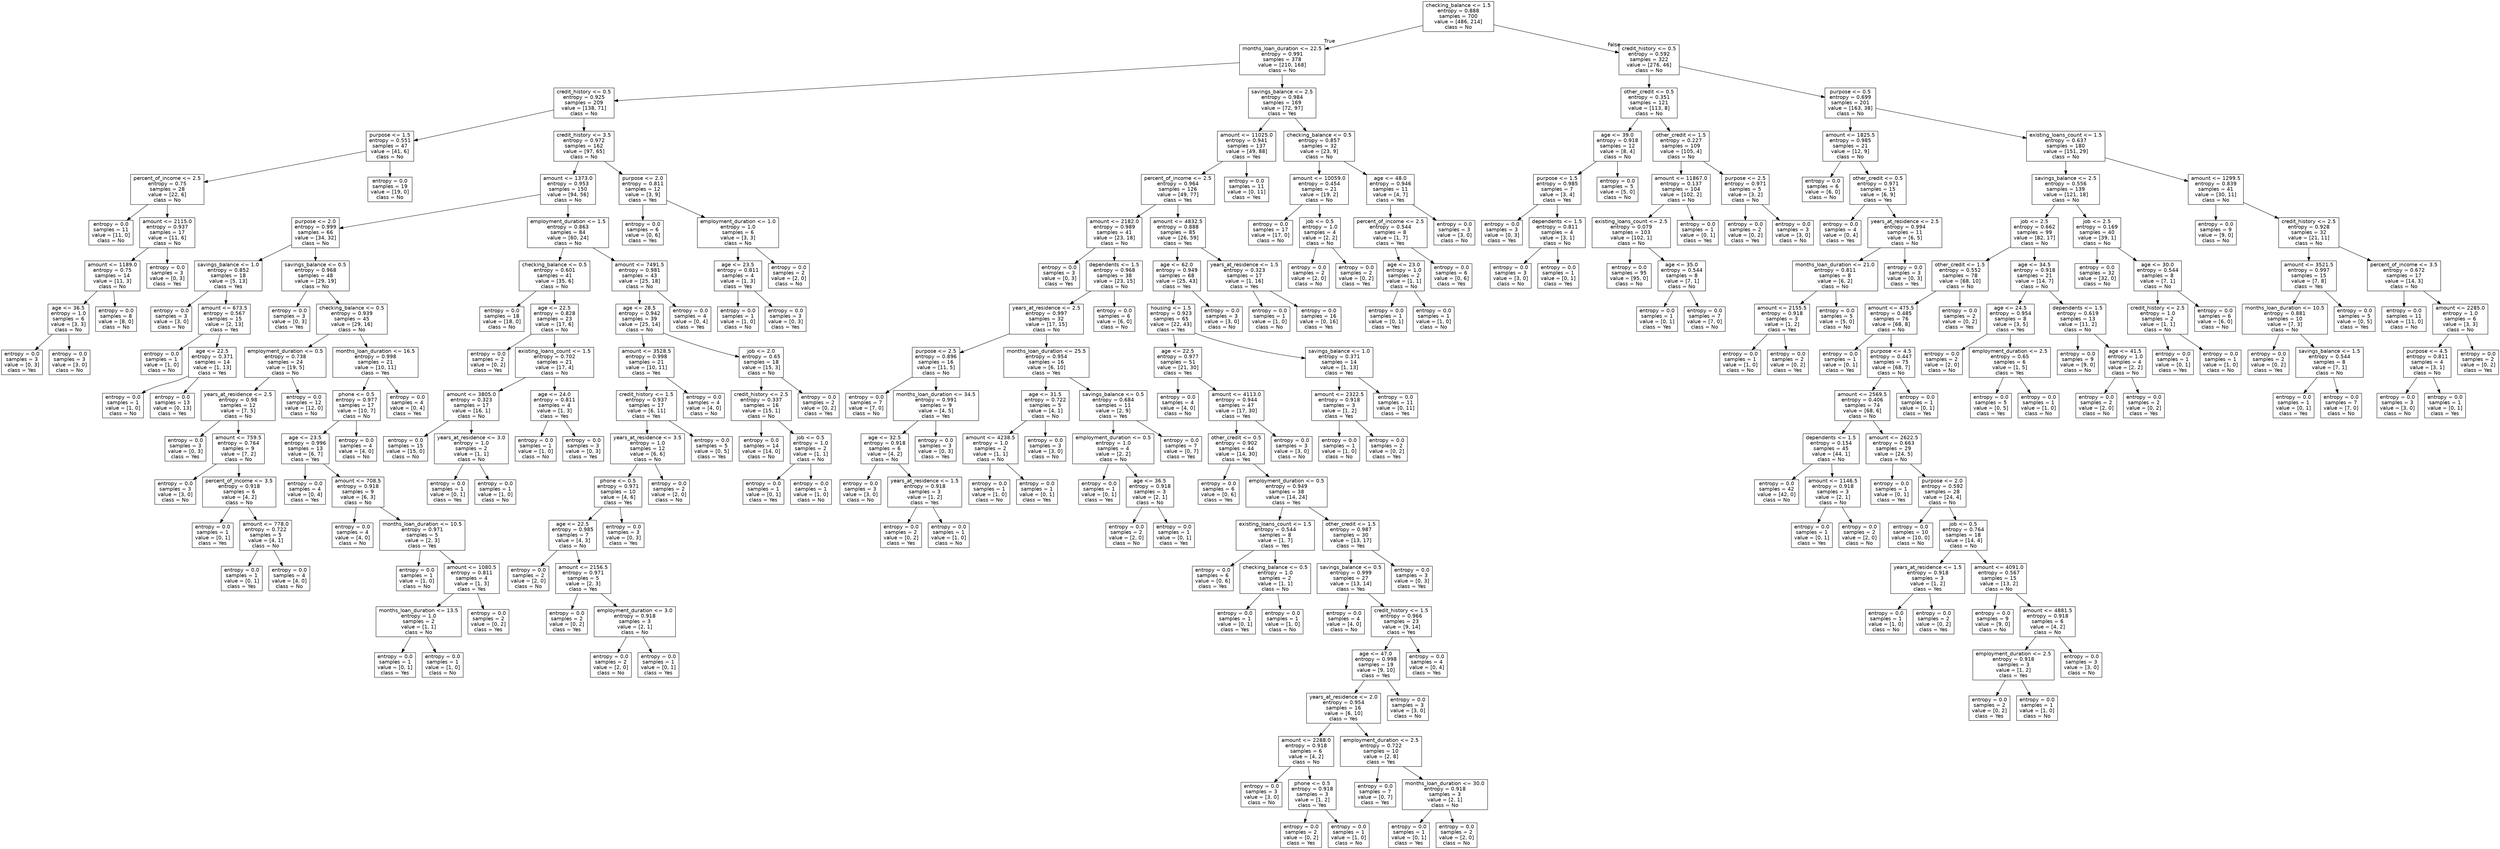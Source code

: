 digraph Tree {
node [shape=box, fontname="helvetica"] ;
edge [fontname="helvetica"] ;
0 [label="checking_balance <= 1.5\nentropy = 0.888\nsamples = 700\nvalue = [486, 214]\nclass = No"] ;
1 [label="months_loan_duration <= 22.5\nentropy = 0.991\nsamples = 378\nvalue = [210, 168]\nclass = No"] ;
0 -> 1 [labeldistance=2.5, labelangle=45, headlabel="True"] ;
2 [label="credit_history <= 0.5\nentropy = 0.925\nsamples = 209\nvalue = [138, 71]\nclass = No"] ;
1 -> 2 ;
3 [label="purpose <= 1.5\nentropy = 0.551\nsamples = 47\nvalue = [41, 6]\nclass = No"] ;
2 -> 3 ;
4 [label="percent_of_income <= 2.5\nentropy = 0.75\nsamples = 28\nvalue = [22, 6]\nclass = No"] ;
3 -> 4 ;
5 [label="entropy = 0.0\nsamples = 11\nvalue = [11, 0]\nclass = No"] ;
4 -> 5 ;
6 [label="amount <= 2115.0\nentropy = 0.937\nsamples = 17\nvalue = [11, 6]\nclass = No"] ;
4 -> 6 ;
7 [label="amount <= 1189.0\nentropy = 0.75\nsamples = 14\nvalue = [11, 3]\nclass = No"] ;
6 -> 7 ;
8 [label="age <= 36.5\nentropy = 1.0\nsamples = 6\nvalue = [3, 3]\nclass = No"] ;
7 -> 8 ;
9 [label="entropy = 0.0\nsamples = 3\nvalue = [0, 3]\nclass = Yes"] ;
8 -> 9 ;
10 [label="entropy = 0.0\nsamples = 3\nvalue = [3, 0]\nclass = No"] ;
8 -> 10 ;
11 [label="entropy = 0.0\nsamples = 8\nvalue = [8, 0]\nclass = No"] ;
7 -> 11 ;
12 [label="entropy = 0.0\nsamples = 3\nvalue = [0, 3]\nclass = Yes"] ;
6 -> 12 ;
13 [label="entropy = 0.0\nsamples = 19\nvalue = [19, 0]\nclass = No"] ;
3 -> 13 ;
14 [label="credit_history <= 3.5\nentropy = 0.972\nsamples = 162\nvalue = [97, 65]\nclass = No"] ;
2 -> 14 ;
15 [label="amount <= 1373.0\nentropy = 0.953\nsamples = 150\nvalue = [94, 56]\nclass = No"] ;
14 -> 15 ;
16 [label="purpose <= 2.0\nentropy = 0.999\nsamples = 66\nvalue = [34, 32]\nclass = No"] ;
15 -> 16 ;
17 [label="savings_balance <= 1.0\nentropy = 0.852\nsamples = 18\nvalue = [5, 13]\nclass = Yes"] ;
16 -> 17 ;
18 [label="entropy = 0.0\nsamples = 3\nvalue = [3, 0]\nclass = No"] ;
17 -> 18 ;
19 [label="amount <= 673.5\nentropy = 0.567\nsamples = 15\nvalue = [2, 13]\nclass = Yes"] ;
17 -> 19 ;
20 [label="entropy = 0.0\nsamples = 1\nvalue = [1, 0]\nclass = No"] ;
19 -> 20 ;
21 [label="age <= 22.5\nentropy = 0.371\nsamples = 14\nvalue = [1, 13]\nclass = Yes"] ;
19 -> 21 ;
22 [label="entropy = 0.0\nsamples = 1\nvalue = [1, 0]\nclass = No"] ;
21 -> 22 ;
23 [label="entropy = 0.0\nsamples = 13\nvalue = [0, 13]\nclass = Yes"] ;
21 -> 23 ;
24 [label="savings_balance <= 0.5\nentropy = 0.968\nsamples = 48\nvalue = [29, 19]\nclass = No"] ;
16 -> 24 ;
25 [label="entropy = 0.0\nsamples = 3\nvalue = [0, 3]\nclass = Yes"] ;
24 -> 25 ;
26 [label="checking_balance <= 0.5\nentropy = 0.939\nsamples = 45\nvalue = [29, 16]\nclass = No"] ;
24 -> 26 ;
27 [label="employment_duration <= 0.5\nentropy = 0.738\nsamples = 24\nvalue = [19, 5]\nclass = No"] ;
26 -> 27 ;
28 [label="years_at_residence <= 2.5\nentropy = 0.98\nsamples = 12\nvalue = [7, 5]\nclass = No"] ;
27 -> 28 ;
29 [label="entropy = 0.0\nsamples = 3\nvalue = [0, 3]\nclass = Yes"] ;
28 -> 29 ;
30 [label="amount <= 759.5\nentropy = 0.764\nsamples = 9\nvalue = [7, 2]\nclass = No"] ;
28 -> 30 ;
31 [label="entropy = 0.0\nsamples = 3\nvalue = [3, 0]\nclass = No"] ;
30 -> 31 ;
32 [label="percent_of_income <= 3.5\nentropy = 0.918\nsamples = 6\nvalue = [4, 2]\nclass = No"] ;
30 -> 32 ;
33 [label="entropy = 0.0\nsamples = 1\nvalue = [0, 1]\nclass = Yes"] ;
32 -> 33 ;
34 [label="amount <= 778.0\nentropy = 0.722\nsamples = 5\nvalue = [4, 1]\nclass = No"] ;
32 -> 34 ;
35 [label="entropy = 0.0\nsamples = 1\nvalue = [0, 1]\nclass = Yes"] ;
34 -> 35 ;
36 [label="entropy = 0.0\nsamples = 4\nvalue = [4, 0]\nclass = No"] ;
34 -> 36 ;
37 [label="entropy = 0.0\nsamples = 12\nvalue = [12, 0]\nclass = No"] ;
27 -> 37 ;
38 [label="months_loan_duration <= 16.5\nentropy = 0.998\nsamples = 21\nvalue = [10, 11]\nclass = Yes"] ;
26 -> 38 ;
39 [label="phone <= 0.5\nentropy = 0.977\nsamples = 17\nvalue = [10, 7]\nclass = No"] ;
38 -> 39 ;
40 [label="age <= 23.5\nentropy = 0.996\nsamples = 13\nvalue = [6, 7]\nclass = Yes"] ;
39 -> 40 ;
41 [label="entropy = 0.0\nsamples = 4\nvalue = [0, 4]\nclass = Yes"] ;
40 -> 41 ;
42 [label="amount <= 708.5\nentropy = 0.918\nsamples = 9\nvalue = [6, 3]\nclass = No"] ;
40 -> 42 ;
43 [label="entropy = 0.0\nsamples = 4\nvalue = [4, 0]\nclass = No"] ;
42 -> 43 ;
44 [label="months_loan_duration <= 10.5\nentropy = 0.971\nsamples = 5\nvalue = [2, 3]\nclass = Yes"] ;
42 -> 44 ;
45 [label="entropy = 0.0\nsamples = 1\nvalue = [1, 0]\nclass = No"] ;
44 -> 45 ;
46 [label="amount <= 1080.5\nentropy = 0.811\nsamples = 4\nvalue = [1, 3]\nclass = Yes"] ;
44 -> 46 ;
47 [label="months_loan_duration <= 13.5\nentropy = 1.0\nsamples = 2\nvalue = [1, 1]\nclass = No"] ;
46 -> 47 ;
48 [label="entropy = 0.0\nsamples = 1\nvalue = [0, 1]\nclass = Yes"] ;
47 -> 48 ;
49 [label="entropy = 0.0\nsamples = 1\nvalue = [1, 0]\nclass = No"] ;
47 -> 49 ;
50 [label="entropy = 0.0\nsamples = 2\nvalue = [0, 2]\nclass = Yes"] ;
46 -> 50 ;
51 [label="entropy = 0.0\nsamples = 4\nvalue = [4, 0]\nclass = No"] ;
39 -> 51 ;
52 [label="entropy = 0.0\nsamples = 4\nvalue = [0, 4]\nclass = Yes"] ;
38 -> 52 ;
53 [label="employment_duration <= 1.5\nentropy = 0.863\nsamples = 84\nvalue = [60, 24]\nclass = No"] ;
15 -> 53 ;
54 [label="checking_balance <= 0.5\nentropy = 0.601\nsamples = 41\nvalue = [35, 6]\nclass = No"] ;
53 -> 54 ;
55 [label="entropy = 0.0\nsamples = 18\nvalue = [18, 0]\nclass = No"] ;
54 -> 55 ;
56 [label="age <= 22.5\nentropy = 0.828\nsamples = 23\nvalue = [17, 6]\nclass = No"] ;
54 -> 56 ;
57 [label="entropy = 0.0\nsamples = 2\nvalue = [0, 2]\nclass = Yes"] ;
56 -> 57 ;
58 [label="existing_loans_count <= 1.5\nentropy = 0.702\nsamples = 21\nvalue = [17, 4]\nclass = No"] ;
56 -> 58 ;
59 [label="amount <= 3805.0\nentropy = 0.323\nsamples = 17\nvalue = [16, 1]\nclass = No"] ;
58 -> 59 ;
60 [label="entropy = 0.0\nsamples = 15\nvalue = [15, 0]\nclass = No"] ;
59 -> 60 ;
61 [label="years_at_residence <= 3.0\nentropy = 1.0\nsamples = 2\nvalue = [1, 1]\nclass = No"] ;
59 -> 61 ;
62 [label="entropy = 0.0\nsamples = 1\nvalue = [0, 1]\nclass = Yes"] ;
61 -> 62 ;
63 [label="entropy = 0.0\nsamples = 1\nvalue = [1, 0]\nclass = No"] ;
61 -> 63 ;
64 [label="age <= 24.0\nentropy = 0.811\nsamples = 4\nvalue = [1, 3]\nclass = Yes"] ;
58 -> 64 ;
65 [label="entropy = 0.0\nsamples = 1\nvalue = [1, 0]\nclass = No"] ;
64 -> 65 ;
66 [label="entropy = 0.0\nsamples = 3\nvalue = [0, 3]\nclass = Yes"] ;
64 -> 66 ;
67 [label="amount <= 7491.5\nentropy = 0.981\nsamples = 43\nvalue = [25, 18]\nclass = No"] ;
53 -> 67 ;
68 [label="age <= 28.5\nentropy = 0.942\nsamples = 39\nvalue = [25, 14]\nclass = No"] ;
67 -> 68 ;
69 [label="amount <= 3528.5\nentropy = 0.998\nsamples = 21\nvalue = [10, 11]\nclass = Yes"] ;
68 -> 69 ;
70 [label="credit_history <= 1.5\nentropy = 0.937\nsamples = 17\nvalue = [6, 11]\nclass = Yes"] ;
69 -> 70 ;
71 [label="years_at_residence <= 3.5\nentropy = 1.0\nsamples = 12\nvalue = [6, 6]\nclass = No"] ;
70 -> 71 ;
72 [label="phone <= 0.5\nentropy = 0.971\nsamples = 10\nvalue = [4, 6]\nclass = Yes"] ;
71 -> 72 ;
73 [label="age <= 22.5\nentropy = 0.985\nsamples = 7\nvalue = [4, 3]\nclass = No"] ;
72 -> 73 ;
74 [label="entropy = 0.0\nsamples = 2\nvalue = [2, 0]\nclass = No"] ;
73 -> 74 ;
75 [label="amount <= 2156.5\nentropy = 0.971\nsamples = 5\nvalue = [2, 3]\nclass = Yes"] ;
73 -> 75 ;
76 [label="entropy = 0.0\nsamples = 2\nvalue = [0, 2]\nclass = Yes"] ;
75 -> 76 ;
77 [label="employment_duration <= 3.0\nentropy = 0.918\nsamples = 3\nvalue = [2, 1]\nclass = No"] ;
75 -> 77 ;
78 [label="entropy = 0.0\nsamples = 2\nvalue = [2, 0]\nclass = No"] ;
77 -> 78 ;
79 [label="entropy = 0.0\nsamples = 1\nvalue = [0, 1]\nclass = Yes"] ;
77 -> 79 ;
80 [label="entropy = 0.0\nsamples = 3\nvalue = [0, 3]\nclass = Yes"] ;
72 -> 80 ;
81 [label="entropy = 0.0\nsamples = 2\nvalue = [2, 0]\nclass = No"] ;
71 -> 81 ;
82 [label="entropy = 0.0\nsamples = 5\nvalue = [0, 5]\nclass = Yes"] ;
70 -> 82 ;
83 [label="entropy = 0.0\nsamples = 4\nvalue = [4, 0]\nclass = No"] ;
69 -> 83 ;
84 [label="job <= 2.0\nentropy = 0.65\nsamples = 18\nvalue = [15, 3]\nclass = No"] ;
68 -> 84 ;
85 [label="credit_history <= 2.5\nentropy = 0.337\nsamples = 16\nvalue = [15, 1]\nclass = No"] ;
84 -> 85 ;
86 [label="entropy = 0.0\nsamples = 14\nvalue = [14, 0]\nclass = No"] ;
85 -> 86 ;
87 [label="job <= 0.5\nentropy = 1.0\nsamples = 2\nvalue = [1, 1]\nclass = No"] ;
85 -> 87 ;
88 [label="entropy = 0.0\nsamples = 1\nvalue = [0, 1]\nclass = Yes"] ;
87 -> 88 ;
89 [label="entropy = 0.0\nsamples = 1\nvalue = [1, 0]\nclass = No"] ;
87 -> 89 ;
90 [label="entropy = 0.0\nsamples = 2\nvalue = [0, 2]\nclass = Yes"] ;
84 -> 90 ;
91 [label="entropy = 0.0\nsamples = 4\nvalue = [0, 4]\nclass = Yes"] ;
67 -> 91 ;
92 [label="purpose <= 2.0\nentropy = 0.811\nsamples = 12\nvalue = [3, 9]\nclass = Yes"] ;
14 -> 92 ;
93 [label="entropy = 0.0\nsamples = 6\nvalue = [0, 6]\nclass = Yes"] ;
92 -> 93 ;
94 [label="employment_duration <= 1.0\nentropy = 1.0\nsamples = 6\nvalue = [3, 3]\nclass = No"] ;
92 -> 94 ;
95 [label="age <= 23.5\nentropy = 0.811\nsamples = 4\nvalue = [1, 3]\nclass = Yes"] ;
94 -> 95 ;
96 [label="entropy = 0.0\nsamples = 1\nvalue = [1, 0]\nclass = No"] ;
95 -> 96 ;
97 [label="entropy = 0.0\nsamples = 3\nvalue = [0, 3]\nclass = Yes"] ;
95 -> 97 ;
98 [label="entropy = 0.0\nsamples = 2\nvalue = [2, 0]\nclass = No"] ;
94 -> 98 ;
99 [label="savings_balance <= 2.5\nentropy = 0.984\nsamples = 169\nvalue = [72, 97]\nclass = Yes"] ;
1 -> 99 ;
100 [label="amount <= 11025.0\nentropy = 0.941\nsamples = 137\nvalue = [49, 88]\nclass = Yes"] ;
99 -> 100 ;
101 [label="percent_of_income <= 2.5\nentropy = 0.964\nsamples = 126\nvalue = [49, 77]\nclass = Yes"] ;
100 -> 101 ;
102 [label="amount <= 2182.0\nentropy = 0.989\nsamples = 41\nvalue = [23, 18]\nclass = No"] ;
101 -> 102 ;
103 [label="entropy = 0.0\nsamples = 3\nvalue = [0, 3]\nclass = Yes"] ;
102 -> 103 ;
104 [label="dependents <= 1.5\nentropy = 0.968\nsamples = 38\nvalue = [23, 15]\nclass = No"] ;
102 -> 104 ;
105 [label="years_at_residence <= 2.5\nentropy = 0.997\nsamples = 32\nvalue = [17, 15]\nclass = No"] ;
104 -> 105 ;
106 [label="purpose <= 2.5\nentropy = 0.896\nsamples = 16\nvalue = [11, 5]\nclass = No"] ;
105 -> 106 ;
107 [label="entropy = 0.0\nsamples = 7\nvalue = [7, 0]\nclass = No"] ;
106 -> 107 ;
108 [label="months_loan_duration <= 34.5\nentropy = 0.991\nsamples = 9\nvalue = [4, 5]\nclass = Yes"] ;
106 -> 108 ;
109 [label="age <= 32.5\nentropy = 0.918\nsamples = 6\nvalue = [4, 2]\nclass = No"] ;
108 -> 109 ;
110 [label="entropy = 0.0\nsamples = 3\nvalue = [3, 0]\nclass = No"] ;
109 -> 110 ;
111 [label="years_at_residence <= 1.5\nentropy = 0.918\nsamples = 3\nvalue = [1, 2]\nclass = Yes"] ;
109 -> 111 ;
112 [label="entropy = 0.0\nsamples = 2\nvalue = [0, 2]\nclass = Yes"] ;
111 -> 112 ;
113 [label="entropy = 0.0\nsamples = 1\nvalue = [1, 0]\nclass = No"] ;
111 -> 113 ;
114 [label="entropy = 0.0\nsamples = 3\nvalue = [0, 3]\nclass = Yes"] ;
108 -> 114 ;
115 [label="months_loan_duration <= 25.5\nentropy = 0.954\nsamples = 16\nvalue = [6, 10]\nclass = Yes"] ;
105 -> 115 ;
116 [label="age <= 31.5\nentropy = 0.722\nsamples = 5\nvalue = [4, 1]\nclass = No"] ;
115 -> 116 ;
117 [label="amount <= 4238.5\nentropy = 1.0\nsamples = 2\nvalue = [1, 1]\nclass = No"] ;
116 -> 117 ;
118 [label="entropy = 0.0\nsamples = 1\nvalue = [1, 0]\nclass = No"] ;
117 -> 118 ;
119 [label="entropy = 0.0\nsamples = 1\nvalue = [0, 1]\nclass = Yes"] ;
117 -> 119 ;
120 [label="entropy = 0.0\nsamples = 3\nvalue = [3, 0]\nclass = No"] ;
116 -> 120 ;
121 [label="savings_balance <= 0.5\nentropy = 0.684\nsamples = 11\nvalue = [2, 9]\nclass = Yes"] ;
115 -> 121 ;
122 [label="employment_duration <= 0.5\nentropy = 1.0\nsamples = 4\nvalue = [2, 2]\nclass = No"] ;
121 -> 122 ;
123 [label="entropy = 0.0\nsamples = 1\nvalue = [0, 1]\nclass = Yes"] ;
122 -> 123 ;
124 [label="age <= 36.5\nentropy = 0.918\nsamples = 3\nvalue = [2, 1]\nclass = No"] ;
122 -> 124 ;
125 [label="entropy = 0.0\nsamples = 2\nvalue = [2, 0]\nclass = No"] ;
124 -> 125 ;
126 [label="entropy = 0.0\nsamples = 1\nvalue = [0, 1]\nclass = Yes"] ;
124 -> 126 ;
127 [label="entropy = 0.0\nsamples = 7\nvalue = [0, 7]\nclass = Yes"] ;
121 -> 127 ;
128 [label="entropy = 0.0\nsamples = 6\nvalue = [6, 0]\nclass = No"] ;
104 -> 128 ;
129 [label="amount <= 4832.5\nentropy = 0.888\nsamples = 85\nvalue = [26, 59]\nclass = Yes"] ;
101 -> 129 ;
130 [label="age <= 62.0\nentropy = 0.949\nsamples = 68\nvalue = [25, 43]\nclass = Yes"] ;
129 -> 130 ;
131 [label="housing <= 1.5\nentropy = 0.923\nsamples = 65\nvalue = [22, 43]\nclass = Yes"] ;
130 -> 131 ;
132 [label="age <= 22.5\nentropy = 0.977\nsamples = 51\nvalue = [21, 30]\nclass = Yes"] ;
131 -> 132 ;
133 [label="entropy = 0.0\nsamples = 4\nvalue = [4, 0]\nclass = No"] ;
132 -> 133 ;
134 [label="amount <= 4113.0\nentropy = 0.944\nsamples = 47\nvalue = [17, 30]\nclass = Yes"] ;
132 -> 134 ;
135 [label="other_credit <= 0.5\nentropy = 0.902\nsamples = 44\nvalue = [14, 30]\nclass = Yes"] ;
134 -> 135 ;
136 [label="entropy = 0.0\nsamples = 6\nvalue = [0, 6]\nclass = Yes"] ;
135 -> 136 ;
137 [label="employment_duration <= 0.5\nentropy = 0.949\nsamples = 38\nvalue = [14, 24]\nclass = Yes"] ;
135 -> 137 ;
138 [label="existing_loans_count <= 1.5\nentropy = 0.544\nsamples = 8\nvalue = [1, 7]\nclass = Yes"] ;
137 -> 138 ;
139 [label="entropy = 0.0\nsamples = 6\nvalue = [0, 6]\nclass = Yes"] ;
138 -> 139 ;
140 [label="checking_balance <= 0.5\nentropy = 1.0\nsamples = 2\nvalue = [1, 1]\nclass = No"] ;
138 -> 140 ;
141 [label="entropy = 0.0\nsamples = 1\nvalue = [0, 1]\nclass = Yes"] ;
140 -> 141 ;
142 [label="entropy = 0.0\nsamples = 1\nvalue = [1, 0]\nclass = No"] ;
140 -> 142 ;
143 [label="other_credit <= 1.5\nentropy = 0.987\nsamples = 30\nvalue = [13, 17]\nclass = Yes"] ;
137 -> 143 ;
144 [label="savings_balance <= 0.5\nentropy = 0.999\nsamples = 27\nvalue = [13, 14]\nclass = Yes"] ;
143 -> 144 ;
145 [label="entropy = 0.0\nsamples = 4\nvalue = [4, 0]\nclass = No"] ;
144 -> 145 ;
146 [label="credit_history <= 1.5\nentropy = 0.966\nsamples = 23\nvalue = [9, 14]\nclass = Yes"] ;
144 -> 146 ;
147 [label="age <= 47.0\nentropy = 0.998\nsamples = 19\nvalue = [9, 10]\nclass = Yes"] ;
146 -> 147 ;
148 [label="years_at_residence <= 2.0\nentropy = 0.954\nsamples = 16\nvalue = [6, 10]\nclass = Yes"] ;
147 -> 148 ;
149 [label="amount <= 2288.0\nentropy = 0.918\nsamples = 6\nvalue = [4, 2]\nclass = No"] ;
148 -> 149 ;
150 [label="entropy = 0.0\nsamples = 3\nvalue = [3, 0]\nclass = No"] ;
149 -> 150 ;
151 [label="phone <= 0.5\nentropy = 0.918\nsamples = 3\nvalue = [1, 2]\nclass = Yes"] ;
149 -> 151 ;
152 [label="entropy = 0.0\nsamples = 2\nvalue = [0, 2]\nclass = Yes"] ;
151 -> 152 ;
153 [label="entropy = 0.0\nsamples = 1\nvalue = [1, 0]\nclass = No"] ;
151 -> 153 ;
154 [label="employment_duration <= 2.5\nentropy = 0.722\nsamples = 10\nvalue = [2, 8]\nclass = Yes"] ;
148 -> 154 ;
155 [label="entropy = 0.0\nsamples = 7\nvalue = [0, 7]\nclass = Yes"] ;
154 -> 155 ;
156 [label="months_loan_duration <= 30.0\nentropy = 0.918\nsamples = 3\nvalue = [2, 1]\nclass = No"] ;
154 -> 156 ;
157 [label="entropy = 0.0\nsamples = 1\nvalue = [0, 1]\nclass = Yes"] ;
156 -> 157 ;
158 [label="entropy = 0.0\nsamples = 2\nvalue = [2, 0]\nclass = No"] ;
156 -> 158 ;
159 [label="entropy = 0.0\nsamples = 3\nvalue = [3, 0]\nclass = No"] ;
147 -> 159 ;
160 [label="entropy = 0.0\nsamples = 4\nvalue = [0, 4]\nclass = Yes"] ;
146 -> 160 ;
161 [label="entropy = 0.0\nsamples = 3\nvalue = [0, 3]\nclass = Yes"] ;
143 -> 161 ;
162 [label="entropy = 0.0\nsamples = 3\nvalue = [3, 0]\nclass = No"] ;
134 -> 162 ;
163 [label="savings_balance <= 1.0\nentropy = 0.371\nsamples = 14\nvalue = [1, 13]\nclass = Yes"] ;
131 -> 163 ;
164 [label="amount <= 2322.5\nentropy = 0.918\nsamples = 3\nvalue = [1, 2]\nclass = Yes"] ;
163 -> 164 ;
165 [label="entropy = 0.0\nsamples = 1\nvalue = [1, 0]\nclass = No"] ;
164 -> 165 ;
166 [label="entropy = 0.0\nsamples = 2\nvalue = [0, 2]\nclass = Yes"] ;
164 -> 166 ;
167 [label="entropy = 0.0\nsamples = 11\nvalue = [0, 11]\nclass = Yes"] ;
163 -> 167 ;
168 [label="entropy = 0.0\nsamples = 3\nvalue = [3, 0]\nclass = No"] ;
130 -> 168 ;
169 [label="years_at_residence <= 1.5\nentropy = 0.323\nsamples = 17\nvalue = [1, 16]\nclass = Yes"] ;
129 -> 169 ;
170 [label="entropy = 0.0\nsamples = 1\nvalue = [1, 0]\nclass = No"] ;
169 -> 170 ;
171 [label="entropy = 0.0\nsamples = 16\nvalue = [0, 16]\nclass = Yes"] ;
169 -> 171 ;
172 [label="entropy = 0.0\nsamples = 11\nvalue = [0, 11]\nclass = Yes"] ;
100 -> 172 ;
173 [label="checking_balance <= 0.5\nentropy = 0.857\nsamples = 32\nvalue = [23, 9]\nclass = No"] ;
99 -> 173 ;
174 [label="amount <= 10059.0\nentropy = 0.454\nsamples = 21\nvalue = [19, 2]\nclass = No"] ;
173 -> 174 ;
175 [label="entropy = 0.0\nsamples = 17\nvalue = [17, 0]\nclass = No"] ;
174 -> 175 ;
176 [label="job <= 0.5\nentropy = 1.0\nsamples = 4\nvalue = [2, 2]\nclass = No"] ;
174 -> 176 ;
177 [label="entropy = 0.0\nsamples = 2\nvalue = [2, 0]\nclass = No"] ;
176 -> 177 ;
178 [label="entropy = 0.0\nsamples = 2\nvalue = [0, 2]\nclass = Yes"] ;
176 -> 178 ;
179 [label="age <= 48.0\nentropy = 0.946\nsamples = 11\nvalue = [4, 7]\nclass = Yes"] ;
173 -> 179 ;
180 [label="percent_of_income <= 2.5\nentropy = 0.544\nsamples = 8\nvalue = [1, 7]\nclass = Yes"] ;
179 -> 180 ;
181 [label="age <= 23.0\nentropy = 1.0\nsamples = 2\nvalue = [1, 1]\nclass = No"] ;
180 -> 181 ;
182 [label="entropy = 0.0\nsamples = 1\nvalue = [0, 1]\nclass = Yes"] ;
181 -> 182 ;
183 [label="entropy = 0.0\nsamples = 1\nvalue = [1, 0]\nclass = No"] ;
181 -> 183 ;
184 [label="entropy = 0.0\nsamples = 6\nvalue = [0, 6]\nclass = Yes"] ;
180 -> 184 ;
185 [label="entropy = 0.0\nsamples = 3\nvalue = [3, 0]\nclass = No"] ;
179 -> 185 ;
186 [label="credit_history <= 0.5\nentropy = 0.592\nsamples = 322\nvalue = [276, 46]\nclass = No"] ;
0 -> 186 [labeldistance=2.5, labelangle=-45, headlabel="False"] ;
187 [label="other_credit <= 0.5\nentropy = 0.351\nsamples = 121\nvalue = [113, 8]\nclass = No"] ;
186 -> 187 ;
188 [label="age <= 39.0\nentropy = 0.918\nsamples = 12\nvalue = [8, 4]\nclass = No"] ;
187 -> 188 ;
189 [label="purpose <= 1.5\nentropy = 0.985\nsamples = 7\nvalue = [3, 4]\nclass = Yes"] ;
188 -> 189 ;
190 [label="entropy = 0.0\nsamples = 3\nvalue = [0, 3]\nclass = Yes"] ;
189 -> 190 ;
191 [label="dependents <= 1.5\nentropy = 0.811\nsamples = 4\nvalue = [3, 1]\nclass = No"] ;
189 -> 191 ;
192 [label="entropy = 0.0\nsamples = 3\nvalue = [3, 0]\nclass = No"] ;
191 -> 192 ;
193 [label="entropy = 0.0\nsamples = 1\nvalue = [0, 1]\nclass = Yes"] ;
191 -> 193 ;
194 [label="entropy = 0.0\nsamples = 5\nvalue = [5, 0]\nclass = No"] ;
188 -> 194 ;
195 [label="other_credit <= 1.5\nentropy = 0.227\nsamples = 109\nvalue = [105, 4]\nclass = No"] ;
187 -> 195 ;
196 [label="amount <= 11867.0\nentropy = 0.137\nsamples = 104\nvalue = [102, 2]\nclass = No"] ;
195 -> 196 ;
197 [label="existing_loans_count <= 2.5\nentropy = 0.079\nsamples = 103\nvalue = [102, 1]\nclass = No"] ;
196 -> 197 ;
198 [label="entropy = 0.0\nsamples = 95\nvalue = [95, 0]\nclass = No"] ;
197 -> 198 ;
199 [label="age <= 35.0\nentropy = 0.544\nsamples = 8\nvalue = [7, 1]\nclass = No"] ;
197 -> 199 ;
200 [label="entropy = 0.0\nsamples = 1\nvalue = [0, 1]\nclass = Yes"] ;
199 -> 200 ;
201 [label="entropy = 0.0\nsamples = 7\nvalue = [7, 0]\nclass = No"] ;
199 -> 201 ;
202 [label="entropy = 0.0\nsamples = 1\nvalue = [0, 1]\nclass = Yes"] ;
196 -> 202 ;
203 [label="purpose <= 2.5\nentropy = 0.971\nsamples = 5\nvalue = [3, 2]\nclass = No"] ;
195 -> 203 ;
204 [label="entropy = 0.0\nsamples = 2\nvalue = [0, 2]\nclass = Yes"] ;
203 -> 204 ;
205 [label="entropy = 0.0\nsamples = 3\nvalue = [3, 0]\nclass = No"] ;
203 -> 205 ;
206 [label="purpose <= 0.5\nentropy = 0.699\nsamples = 201\nvalue = [163, 38]\nclass = No"] ;
186 -> 206 ;
207 [label="amount <= 1825.5\nentropy = 0.985\nsamples = 21\nvalue = [12, 9]\nclass = No"] ;
206 -> 207 ;
208 [label="entropy = 0.0\nsamples = 6\nvalue = [6, 0]\nclass = No"] ;
207 -> 208 ;
209 [label="other_credit <= 0.5\nentropy = 0.971\nsamples = 15\nvalue = [6, 9]\nclass = Yes"] ;
207 -> 209 ;
210 [label="entropy = 0.0\nsamples = 4\nvalue = [0, 4]\nclass = Yes"] ;
209 -> 210 ;
211 [label="years_at_residence <= 2.5\nentropy = 0.994\nsamples = 11\nvalue = [6, 5]\nclass = No"] ;
209 -> 211 ;
212 [label="months_loan_duration <= 21.0\nentropy = 0.811\nsamples = 8\nvalue = [6, 2]\nclass = No"] ;
211 -> 212 ;
213 [label="amount <= 2155.5\nentropy = 0.918\nsamples = 3\nvalue = [1, 2]\nclass = Yes"] ;
212 -> 213 ;
214 [label="entropy = 0.0\nsamples = 1\nvalue = [1, 0]\nclass = No"] ;
213 -> 214 ;
215 [label="entropy = 0.0\nsamples = 2\nvalue = [0, 2]\nclass = Yes"] ;
213 -> 215 ;
216 [label="entropy = 0.0\nsamples = 5\nvalue = [5, 0]\nclass = No"] ;
212 -> 216 ;
217 [label="entropy = 0.0\nsamples = 3\nvalue = [0, 3]\nclass = Yes"] ;
211 -> 217 ;
218 [label="existing_loans_count <= 1.5\nentropy = 0.637\nsamples = 180\nvalue = [151, 29]\nclass = No"] ;
206 -> 218 ;
219 [label="savings_balance <= 2.5\nentropy = 0.556\nsamples = 139\nvalue = [121, 18]\nclass = No"] ;
218 -> 219 ;
220 [label="job <= 2.5\nentropy = 0.662\nsamples = 99\nvalue = [82, 17]\nclass = No"] ;
219 -> 220 ;
221 [label="other_credit <= 1.5\nentropy = 0.552\nsamples = 78\nvalue = [68, 10]\nclass = No"] ;
220 -> 221 ;
222 [label="amount <= 475.5\nentropy = 0.485\nsamples = 76\nvalue = [68, 8]\nclass = No"] ;
221 -> 222 ;
223 [label="entropy = 0.0\nsamples = 1\nvalue = [0, 1]\nclass = Yes"] ;
222 -> 223 ;
224 [label="purpose <= 4.5\nentropy = 0.447\nsamples = 75\nvalue = [68, 7]\nclass = No"] ;
222 -> 224 ;
225 [label="amount <= 2569.5\nentropy = 0.406\nsamples = 74\nvalue = [68, 6]\nclass = No"] ;
224 -> 225 ;
226 [label="dependents <= 1.5\nentropy = 0.154\nsamples = 45\nvalue = [44, 1]\nclass = No"] ;
225 -> 226 ;
227 [label="entropy = 0.0\nsamples = 42\nvalue = [42, 0]\nclass = No"] ;
226 -> 227 ;
228 [label="amount <= 1146.5\nentropy = 0.918\nsamples = 3\nvalue = [2, 1]\nclass = No"] ;
226 -> 228 ;
229 [label="entropy = 0.0\nsamples = 1\nvalue = [0, 1]\nclass = Yes"] ;
228 -> 229 ;
230 [label="entropy = 0.0\nsamples = 2\nvalue = [2, 0]\nclass = No"] ;
228 -> 230 ;
231 [label="amount <= 2622.5\nentropy = 0.663\nsamples = 29\nvalue = [24, 5]\nclass = No"] ;
225 -> 231 ;
232 [label="entropy = 0.0\nsamples = 1\nvalue = [0, 1]\nclass = Yes"] ;
231 -> 232 ;
233 [label="purpose <= 2.0\nentropy = 0.592\nsamples = 28\nvalue = [24, 4]\nclass = No"] ;
231 -> 233 ;
234 [label="entropy = 0.0\nsamples = 10\nvalue = [10, 0]\nclass = No"] ;
233 -> 234 ;
235 [label="job <= 0.5\nentropy = 0.764\nsamples = 18\nvalue = [14, 4]\nclass = No"] ;
233 -> 235 ;
236 [label="years_at_residence <= 1.5\nentropy = 0.918\nsamples = 3\nvalue = [1, 2]\nclass = Yes"] ;
235 -> 236 ;
237 [label="entropy = 0.0\nsamples = 1\nvalue = [1, 0]\nclass = No"] ;
236 -> 237 ;
238 [label="entropy = 0.0\nsamples = 2\nvalue = [0, 2]\nclass = Yes"] ;
236 -> 238 ;
239 [label="amount <= 4091.0\nentropy = 0.567\nsamples = 15\nvalue = [13, 2]\nclass = No"] ;
235 -> 239 ;
240 [label="entropy = 0.0\nsamples = 9\nvalue = [9, 0]\nclass = No"] ;
239 -> 240 ;
241 [label="amount <= 4881.5\nentropy = 0.918\nsamples = 6\nvalue = [4, 2]\nclass = No"] ;
239 -> 241 ;
242 [label="employment_duration <= 2.5\nentropy = 0.918\nsamples = 3\nvalue = [1, 2]\nclass = Yes"] ;
241 -> 242 ;
243 [label="entropy = 0.0\nsamples = 2\nvalue = [0, 2]\nclass = Yes"] ;
242 -> 243 ;
244 [label="entropy = 0.0\nsamples = 1\nvalue = [1, 0]\nclass = No"] ;
242 -> 244 ;
245 [label="entropy = 0.0\nsamples = 3\nvalue = [3, 0]\nclass = No"] ;
241 -> 245 ;
246 [label="entropy = 0.0\nsamples = 1\nvalue = [0, 1]\nclass = Yes"] ;
224 -> 246 ;
247 [label="entropy = 0.0\nsamples = 2\nvalue = [0, 2]\nclass = Yes"] ;
221 -> 247 ;
248 [label="age <= 34.5\nentropy = 0.918\nsamples = 21\nvalue = [14, 7]\nclass = No"] ;
220 -> 248 ;
249 [label="age <= 24.5\nentropy = 0.954\nsamples = 8\nvalue = [3, 5]\nclass = Yes"] ;
248 -> 249 ;
250 [label="entropy = 0.0\nsamples = 2\nvalue = [2, 0]\nclass = No"] ;
249 -> 250 ;
251 [label="employment_duration <= 2.5\nentropy = 0.65\nsamples = 6\nvalue = [1, 5]\nclass = Yes"] ;
249 -> 251 ;
252 [label="entropy = 0.0\nsamples = 5\nvalue = [0, 5]\nclass = Yes"] ;
251 -> 252 ;
253 [label="entropy = 0.0\nsamples = 1\nvalue = [1, 0]\nclass = No"] ;
251 -> 253 ;
254 [label="dependents <= 1.5\nentropy = 0.619\nsamples = 13\nvalue = [11, 2]\nclass = No"] ;
248 -> 254 ;
255 [label="entropy = 0.0\nsamples = 9\nvalue = [9, 0]\nclass = No"] ;
254 -> 255 ;
256 [label="age <= 41.5\nentropy = 1.0\nsamples = 4\nvalue = [2, 2]\nclass = No"] ;
254 -> 256 ;
257 [label="entropy = 0.0\nsamples = 2\nvalue = [2, 0]\nclass = No"] ;
256 -> 257 ;
258 [label="entropy = 0.0\nsamples = 2\nvalue = [0, 2]\nclass = Yes"] ;
256 -> 258 ;
259 [label="job <= 2.5\nentropy = 0.169\nsamples = 40\nvalue = [39, 1]\nclass = No"] ;
219 -> 259 ;
260 [label="entropy = 0.0\nsamples = 32\nvalue = [32, 0]\nclass = No"] ;
259 -> 260 ;
261 [label="age <= 30.0\nentropy = 0.544\nsamples = 8\nvalue = [7, 1]\nclass = No"] ;
259 -> 261 ;
262 [label="credit_history <= 2.5\nentropy = 1.0\nsamples = 2\nvalue = [1, 1]\nclass = No"] ;
261 -> 262 ;
263 [label="entropy = 0.0\nsamples = 1\nvalue = [0, 1]\nclass = Yes"] ;
262 -> 263 ;
264 [label="entropy = 0.0\nsamples = 1\nvalue = [1, 0]\nclass = No"] ;
262 -> 264 ;
265 [label="entropy = 0.0\nsamples = 6\nvalue = [6, 0]\nclass = No"] ;
261 -> 265 ;
266 [label="amount <= 1299.5\nentropy = 0.839\nsamples = 41\nvalue = [30, 11]\nclass = No"] ;
218 -> 266 ;
267 [label="entropy = 0.0\nsamples = 9\nvalue = [9, 0]\nclass = No"] ;
266 -> 267 ;
268 [label="credit_history <= 2.5\nentropy = 0.928\nsamples = 32\nvalue = [21, 11]\nclass = No"] ;
266 -> 268 ;
269 [label="amount <= 3521.5\nentropy = 0.997\nsamples = 15\nvalue = [7, 8]\nclass = Yes"] ;
268 -> 269 ;
270 [label="months_loan_duration <= 10.5\nentropy = 0.881\nsamples = 10\nvalue = [7, 3]\nclass = No"] ;
269 -> 270 ;
271 [label="entropy = 0.0\nsamples = 2\nvalue = [0, 2]\nclass = Yes"] ;
270 -> 271 ;
272 [label="savings_balance <= 1.5\nentropy = 0.544\nsamples = 8\nvalue = [7, 1]\nclass = No"] ;
270 -> 272 ;
273 [label="entropy = 0.0\nsamples = 1\nvalue = [0, 1]\nclass = Yes"] ;
272 -> 273 ;
274 [label="entropy = 0.0\nsamples = 7\nvalue = [7, 0]\nclass = No"] ;
272 -> 274 ;
275 [label="entropy = 0.0\nsamples = 5\nvalue = [0, 5]\nclass = Yes"] ;
269 -> 275 ;
276 [label="percent_of_income <= 3.5\nentropy = 0.672\nsamples = 17\nvalue = [14, 3]\nclass = No"] ;
268 -> 276 ;
277 [label="entropy = 0.0\nsamples = 11\nvalue = [11, 0]\nclass = No"] ;
276 -> 277 ;
278 [label="amount <= 2285.0\nentropy = 1.0\nsamples = 6\nvalue = [3, 3]\nclass = No"] ;
276 -> 278 ;
279 [label="purpose <= 4.5\nentropy = 0.811\nsamples = 4\nvalue = [3, 1]\nclass = No"] ;
278 -> 279 ;
280 [label="entropy = 0.0\nsamples = 3\nvalue = [3, 0]\nclass = No"] ;
279 -> 280 ;
281 [label="entropy = 0.0\nsamples = 1\nvalue = [0, 1]\nclass = Yes"] ;
279 -> 281 ;
282 [label="entropy = 0.0\nsamples = 2\nvalue = [0, 2]\nclass = Yes"] ;
278 -> 282 ;
}
